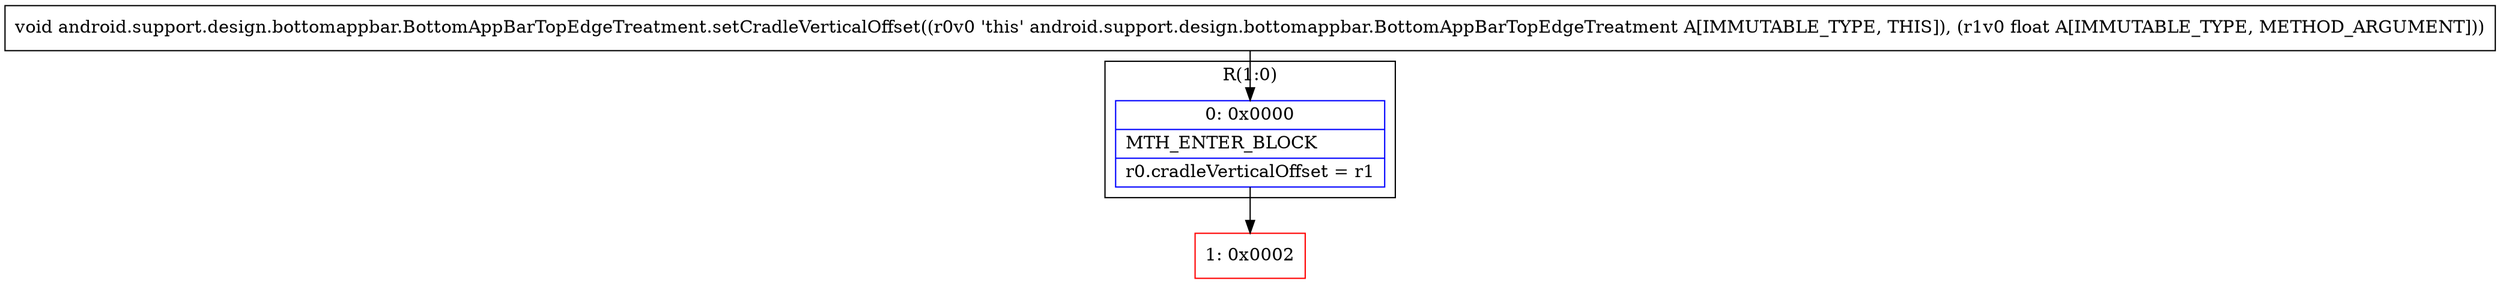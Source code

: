 digraph "CFG forandroid.support.design.bottomappbar.BottomAppBarTopEdgeTreatment.setCradleVerticalOffset(F)V" {
subgraph cluster_Region_1828525608 {
label = "R(1:0)";
node [shape=record,color=blue];
Node_0 [shape=record,label="{0\:\ 0x0000|MTH_ENTER_BLOCK\l|r0.cradleVerticalOffset = r1\l}"];
}
Node_1 [shape=record,color=red,label="{1\:\ 0x0002}"];
MethodNode[shape=record,label="{void android.support.design.bottomappbar.BottomAppBarTopEdgeTreatment.setCradleVerticalOffset((r0v0 'this' android.support.design.bottomappbar.BottomAppBarTopEdgeTreatment A[IMMUTABLE_TYPE, THIS]), (r1v0 float A[IMMUTABLE_TYPE, METHOD_ARGUMENT])) }"];
MethodNode -> Node_0;
Node_0 -> Node_1;
}

